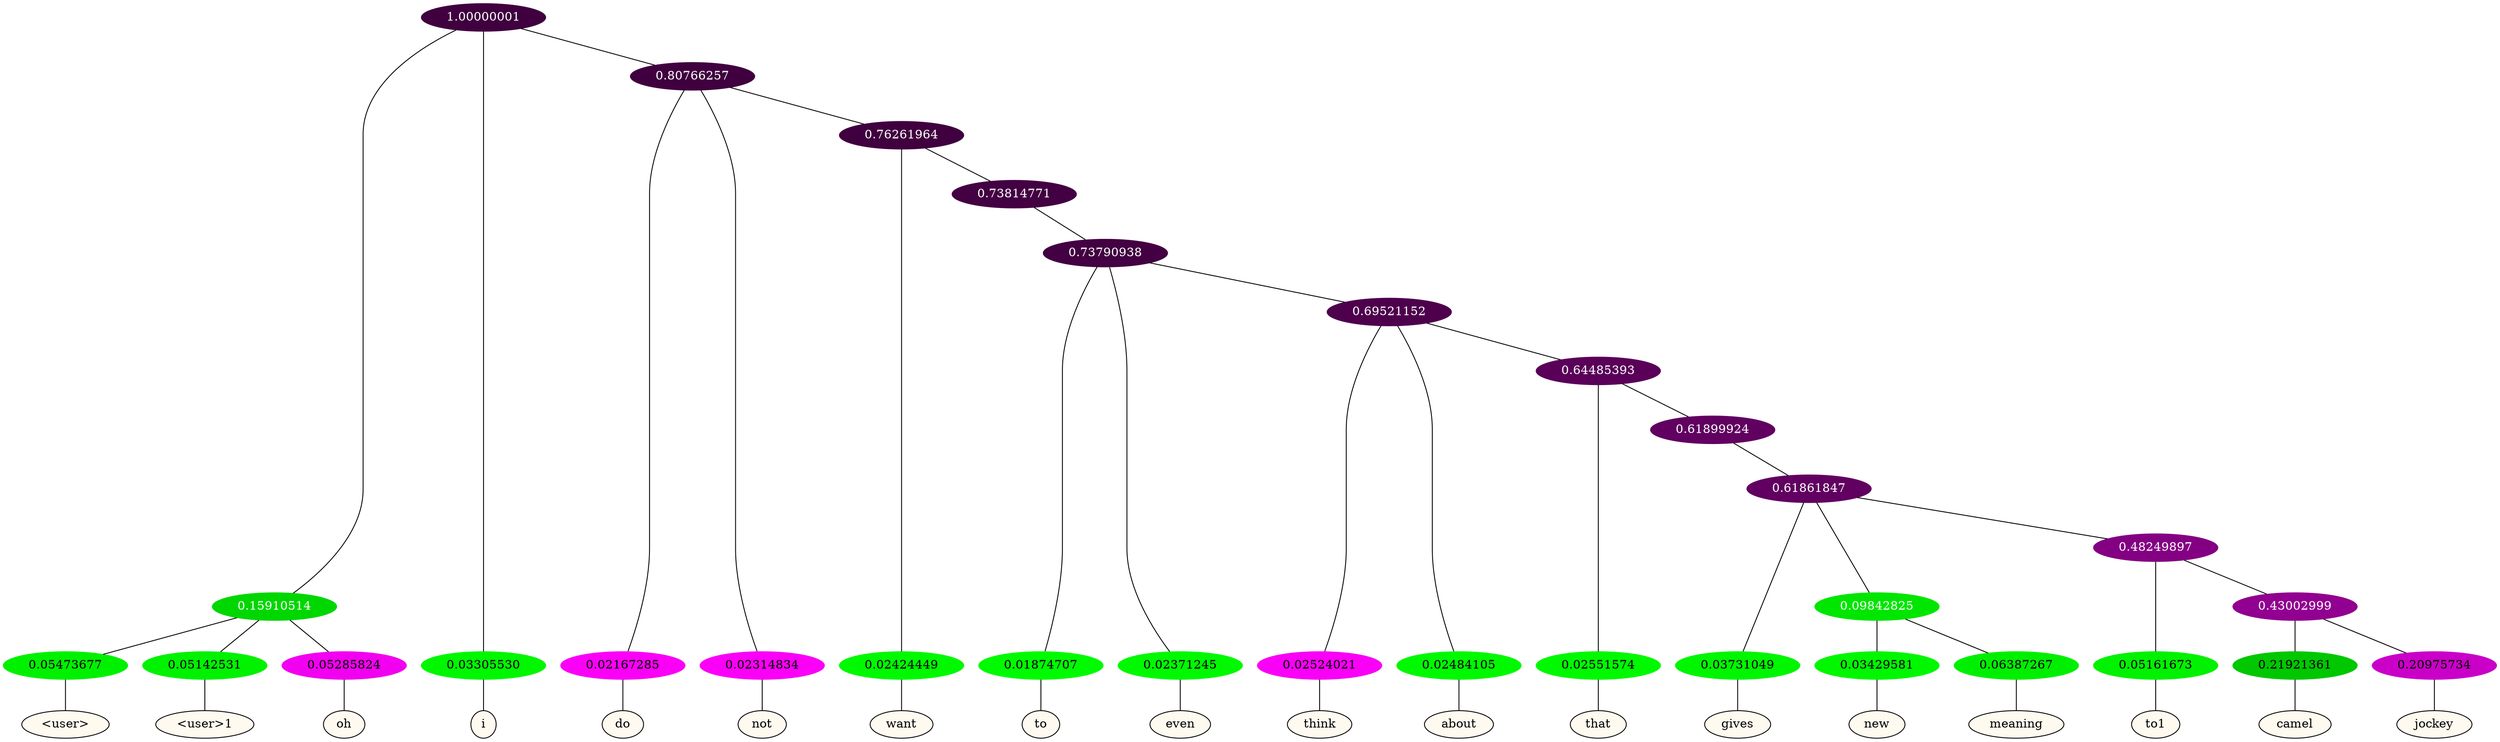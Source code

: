 graph {
	node [format=png height=0.15 nodesep=0.001 ordering=out overlap=prism overlap_scaling=0.01 ranksep=0.001 ratio=0.2 style=filled width=0.15]
	{
		rank=same
		a_w_4 [label="\<user\>" color=black fillcolor=floralwhite style="filled,solid"]
		a_w_5 [label="\<user\>1" color=black fillcolor=floralwhite style="filled,solid"]
		a_w_6 [label=oh color=black fillcolor=floralwhite style="filled,solid"]
		a_w_2 [label=i color=black fillcolor=floralwhite style="filled,solid"]
		a_w_7 [label=do color=black fillcolor=floralwhite style="filled,solid"]
		a_w_8 [label=not color=black fillcolor=floralwhite style="filled,solid"]
		a_w_10 [label=want color=black fillcolor=floralwhite style="filled,solid"]
		a_w_13 [label=to color=black fillcolor=floralwhite style="filled,solid"]
		a_w_14 [label=even color=black fillcolor=floralwhite style="filled,solid"]
		a_w_16 [label=think color=black fillcolor=floralwhite style="filled,solid"]
		a_w_17 [label=about color=black fillcolor=floralwhite style="filled,solid"]
		a_w_19 [label=that color=black fillcolor=floralwhite style="filled,solid"]
		a_w_22 [label=gives color=black fillcolor=floralwhite style="filled,solid"]
		a_w_25 [label=new color=black fillcolor=floralwhite style="filled,solid"]
		a_w_26 [label=meaning color=black fillcolor=floralwhite style="filled,solid"]
		a_w_27 [label=to1 color=black fillcolor=floralwhite style="filled,solid"]
		a_w_29 [label=camel color=black fillcolor=floralwhite style="filled,solid"]
		a_w_30 [label=jockey color=black fillcolor=floralwhite style="filled,solid"]
	}
	a_n_4 -- a_w_4
	a_n_5 -- a_w_5
	a_n_6 -- a_w_6
	a_n_2 -- a_w_2
	a_n_7 -- a_w_7
	a_n_8 -- a_w_8
	a_n_10 -- a_w_10
	a_n_13 -- a_w_13
	a_n_14 -- a_w_14
	a_n_16 -- a_w_16
	a_n_17 -- a_w_17
	a_n_19 -- a_w_19
	a_n_22 -- a_w_22
	a_n_25 -- a_w_25
	a_n_26 -- a_w_26
	a_n_27 -- a_w_27
	a_n_29 -- a_w_29
	a_n_30 -- a_w_30
	{
		rank=same
		a_n_4 [label=0.05473677 color="0.334 1.000 0.945" fontcolor=black]
		a_n_5 [label=0.05142531 color="0.334 1.000 0.949" fontcolor=black]
		a_n_6 [label=0.05285824 color="0.835 1.000 0.947" fontcolor=black]
		a_n_2 [label=0.03305530 color="0.334 1.000 0.967" fontcolor=black]
		a_n_7 [label=0.02167285 color="0.835 1.000 0.978" fontcolor=black]
		a_n_8 [label=0.02314834 color="0.835 1.000 0.977" fontcolor=black]
		a_n_10 [label=0.02424449 color="0.334 1.000 0.976" fontcolor=black]
		a_n_13 [label=0.01874707 color="0.334 1.000 0.981" fontcolor=black]
		a_n_14 [label=0.02371245 color="0.334 1.000 0.976" fontcolor=black]
		a_n_16 [label=0.02524021 color="0.835 1.000 0.975" fontcolor=black]
		a_n_17 [label=0.02484105 color="0.334 1.000 0.975" fontcolor=black]
		a_n_19 [label=0.02551574 color="0.334 1.000 0.974" fontcolor=black]
		a_n_22 [label=0.03731049 color="0.334 1.000 0.963" fontcolor=black]
		a_n_25 [label=0.03429581 color="0.334 1.000 0.966" fontcolor=black]
		a_n_26 [label=0.06387267 color="0.334 1.000 0.936" fontcolor=black]
		a_n_27 [label=0.05161673 color="0.334 1.000 0.948" fontcolor=black]
		a_n_29 [label=0.21921361 color="0.334 1.000 0.781" fontcolor=black]
		a_n_30 [label=0.20975734 color="0.835 1.000 0.790" fontcolor=black]
	}
	a_n_0 [label=1.00000001 color="0.835 1.000 0.250" fontcolor=grey99]
	a_n_1 [label=0.15910514 color="0.334 1.000 0.841" fontcolor=grey99]
	a_n_0 -- a_n_1
	a_n_0 -- a_n_2
	a_n_3 [label=0.80766257 color="0.835 1.000 0.250" fontcolor=grey99]
	a_n_0 -- a_n_3
	a_n_1 -- a_n_4
	a_n_1 -- a_n_5
	a_n_1 -- a_n_6
	a_n_3 -- a_n_7
	a_n_3 -- a_n_8
	a_n_9 [label=0.76261964 color="0.835 1.000 0.250" fontcolor=grey99]
	a_n_3 -- a_n_9
	a_n_9 -- a_n_10
	a_n_11 [label=0.73814771 color="0.835 1.000 0.262" fontcolor=grey99]
	a_n_9 -- a_n_11
	a_n_12 [label=0.73790938 color="0.835 1.000 0.262" fontcolor=grey99]
	a_n_11 -- a_n_12
	a_n_12 -- a_n_13
	a_n_12 -- a_n_14
	a_n_15 [label=0.69521152 color="0.835 1.000 0.305" fontcolor=grey99]
	a_n_12 -- a_n_15
	a_n_15 -- a_n_16
	a_n_15 -- a_n_17
	a_n_18 [label=0.64485393 color="0.835 1.000 0.355" fontcolor=grey99]
	a_n_15 -- a_n_18
	a_n_18 -- a_n_19
	a_n_20 [label=0.61899924 color="0.835 1.000 0.381" fontcolor=grey99]
	a_n_18 -- a_n_20
	a_n_21 [label=0.61861847 color="0.835 1.000 0.381" fontcolor=grey99]
	a_n_20 -- a_n_21
	a_n_21 -- a_n_22
	a_n_23 [label=0.09842825 color="0.334 1.000 0.902" fontcolor=grey99]
	a_n_21 -- a_n_23
	a_n_24 [label=0.48249897 color="0.835 1.000 0.518" fontcolor=grey99]
	a_n_21 -- a_n_24
	a_n_23 -- a_n_25
	a_n_23 -- a_n_26
	a_n_24 -- a_n_27
	a_n_28 [label=0.43002999 color="0.835 1.000 0.570" fontcolor=grey99]
	a_n_24 -- a_n_28
	a_n_28 -- a_n_29
	a_n_28 -- a_n_30
}
